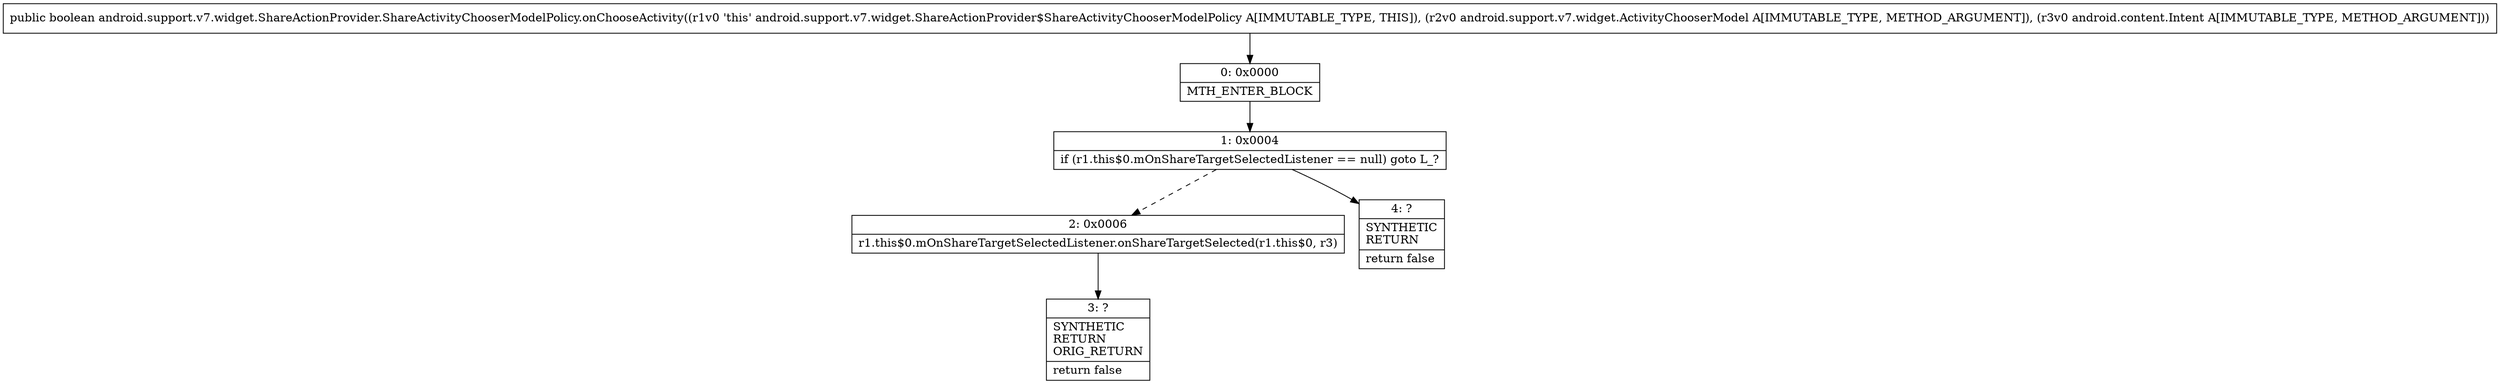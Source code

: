 digraph "CFG forandroid.support.v7.widget.ShareActionProvider.ShareActivityChooserModelPolicy.onChooseActivity(Landroid\/support\/v7\/widget\/ActivityChooserModel;Landroid\/content\/Intent;)Z" {
Node_0 [shape=record,label="{0\:\ 0x0000|MTH_ENTER_BLOCK\l}"];
Node_1 [shape=record,label="{1\:\ 0x0004|if (r1.this$0.mOnShareTargetSelectedListener == null) goto L_?\l}"];
Node_2 [shape=record,label="{2\:\ 0x0006|r1.this$0.mOnShareTargetSelectedListener.onShareTargetSelected(r1.this$0, r3)\l}"];
Node_3 [shape=record,label="{3\:\ ?|SYNTHETIC\lRETURN\lORIG_RETURN\l|return false\l}"];
Node_4 [shape=record,label="{4\:\ ?|SYNTHETIC\lRETURN\l|return false\l}"];
MethodNode[shape=record,label="{public boolean android.support.v7.widget.ShareActionProvider.ShareActivityChooserModelPolicy.onChooseActivity((r1v0 'this' android.support.v7.widget.ShareActionProvider$ShareActivityChooserModelPolicy A[IMMUTABLE_TYPE, THIS]), (r2v0 android.support.v7.widget.ActivityChooserModel A[IMMUTABLE_TYPE, METHOD_ARGUMENT]), (r3v0 android.content.Intent A[IMMUTABLE_TYPE, METHOD_ARGUMENT])) }"];
MethodNode -> Node_0;
Node_0 -> Node_1;
Node_1 -> Node_2[style=dashed];
Node_1 -> Node_4;
Node_2 -> Node_3;
}

